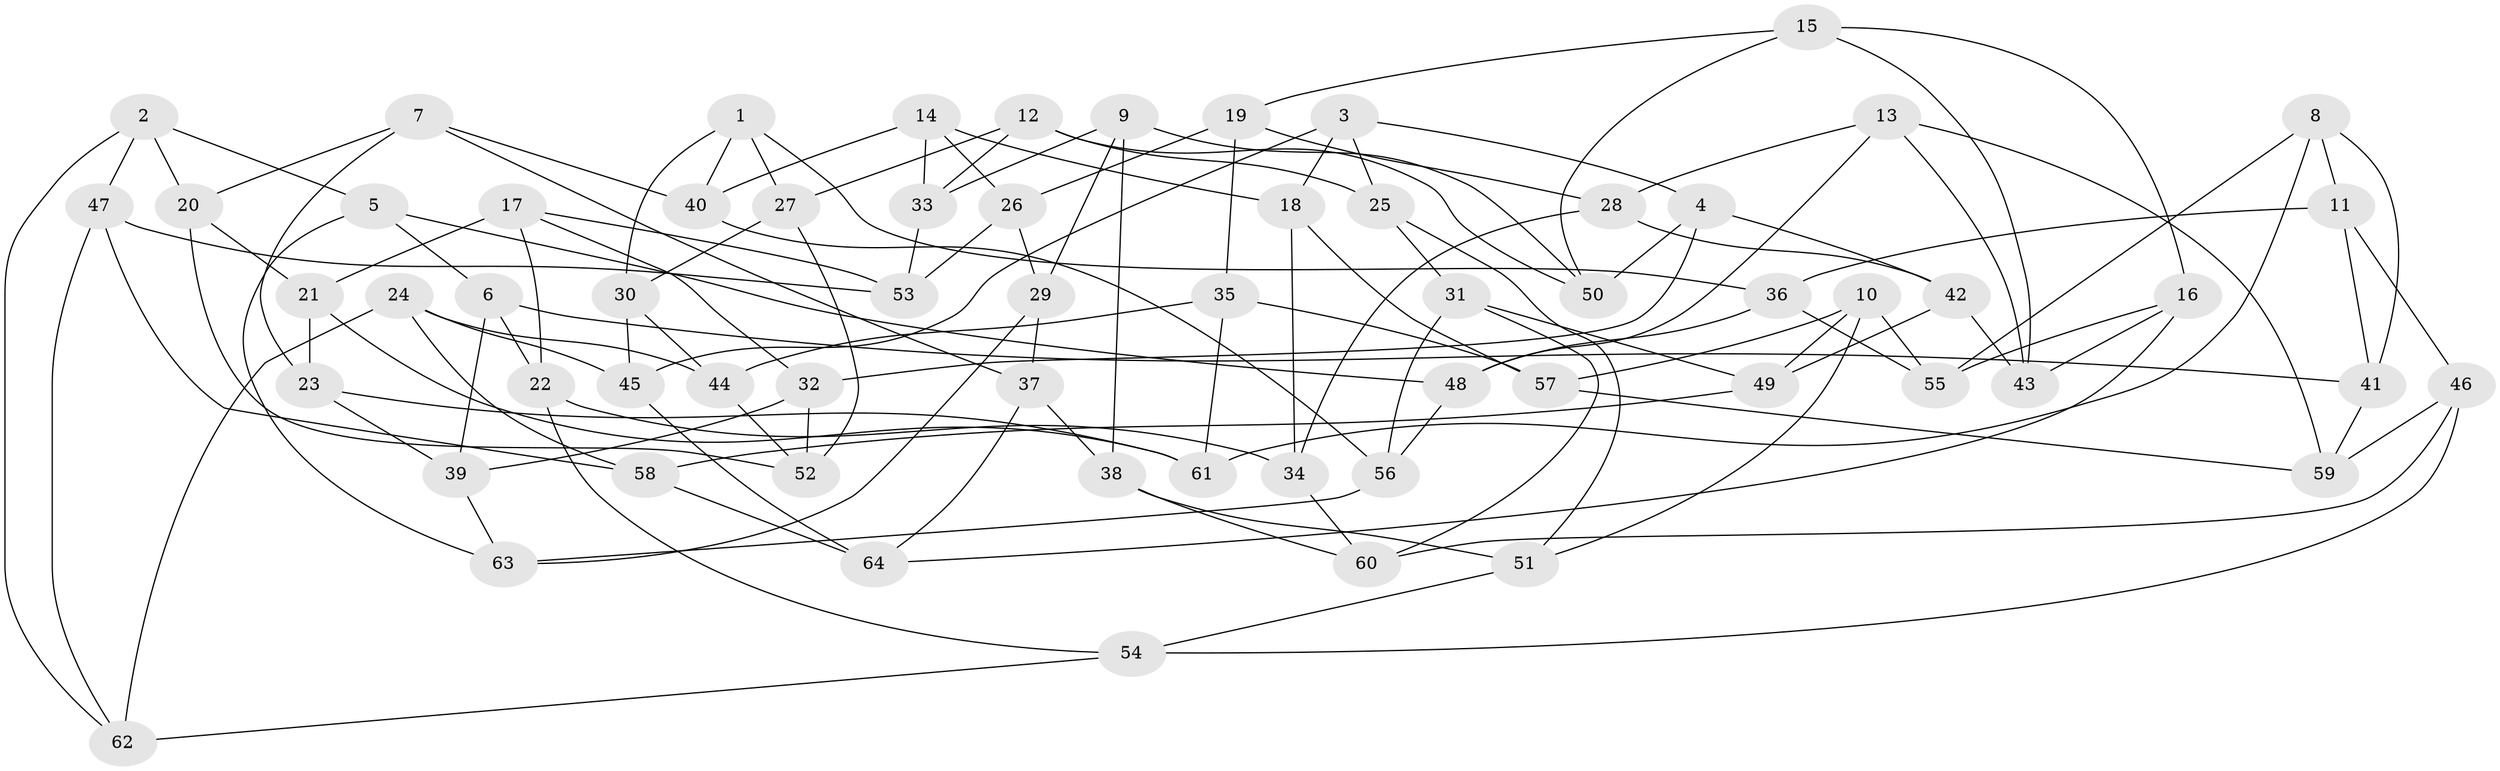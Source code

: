 // coarse degree distribution, {6: 0.5882352941176471, 5: 0.23529411764705882, 4: 0.17647058823529413}
// Generated by graph-tools (version 1.1) at 2025/48/03/06/25 01:48:58]
// undirected, 64 vertices, 128 edges
graph export_dot {
graph [start="1"]
  node [color=gray90,style=filled];
  1;
  2;
  3;
  4;
  5;
  6;
  7;
  8;
  9;
  10;
  11;
  12;
  13;
  14;
  15;
  16;
  17;
  18;
  19;
  20;
  21;
  22;
  23;
  24;
  25;
  26;
  27;
  28;
  29;
  30;
  31;
  32;
  33;
  34;
  35;
  36;
  37;
  38;
  39;
  40;
  41;
  42;
  43;
  44;
  45;
  46;
  47;
  48;
  49;
  50;
  51;
  52;
  53;
  54;
  55;
  56;
  57;
  58;
  59;
  60;
  61;
  62;
  63;
  64;
  1 -- 40;
  1 -- 30;
  1 -- 27;
  1 -- 36;
  2 -- 47;
  2 -- 5;
  2 -- 20;
  2 -- 62;
  3 -- 25;
  3 -- 18;
  3 -- 45;
  3 -- 4;
  4 -- 42;
  4 -- 50;
  4 -- 32;
  5 -- 6;
  5 -- 63;
  5 -- 48;
  6 -- 39;
  6 -- 41;
  6 -- 22;
  7 -- 37;
  7 -- 20;
  7 -- 23;
  7 -- 40;
  8 -- 41;
  8 -- 55;
  8 -- 61;
  8 -- 11;
  9 -- 50;
  9 -- 29;
  9 -- 33;
  9 -- 38;
  10 -- 57;
  10 -- 49;
  10 -- 55;
  10 -- 51;
  11 -- 46;
  11 -- 41;
  11 -- 36;
  12 -- 25;
  12 -- 33;
  12 -- 27;
  12 -- 50;
  13 -- 48;
  13 -- 28;
  13 -- 59;
  13 -- 43;
  14 -- 40;
  14 -- 18;
  14 -- 33;
  14 -- 26;
  15 -- 43;
  15 -- 19;
  15 -- 16;
  15 -- 50;
  16 -- 55;
  16 -- 64;
  16 -- 43;
  17 -- 21;
  17 -- 32;
  17 -- 22;
  17 -- 53;
  18 -- 34;
  18 -- 57;
  19 -- 28;
  19 -- 26;
  19 -- 35;
  20 -- 52;
  20 -- 21;
  21 -- 61;
  21 -- 23;
  22 -- 34;
  22 -- 54;
  23 -- 39;
  23 -- 61;
  24 -- 62;
  24 -- 45;
  24 -- 58;
  24 -- 44;
  25 -- 51;
  25 -- 31;
  26 -- 53;
  26 -- 29;
  27 -- 30;
  27 -- 52;
  28 -- 42;
  28 -- 34;
  29 -- 37;
  29 -- 63;
  30 -- 44;
  30 -- 45;
  31 -- 49;
  31 -- 56;
  31 -- 60;
  32 -- 39;
  32 -- 52;
  33 -- 53;
  34 -- 60;
  35 -- 57;
  35 -- 44;
  35 -- 61;
  36 -- 48;
  36 -- 55;
  37 -- 64;
  37 -- 38;
  38 -- 51;
  38 -- 60;
  39 -- 63;
  40 -- 56;
  41 -- 59;
  42 -- 49;
  42 -- 43;
  44 -- 52;
  45 -- 64;
  46 -- 54;
  46 -- 60;
  46 -- 59;
  47 -- 58;
  47 -- 62;
  47 -- 53;
  48 -- 56;
  49 -- 58;
  51 -- 54;
  54 -- 62;
  56 -- 63;
  57 -- 59;
  58 -- 64;
}
